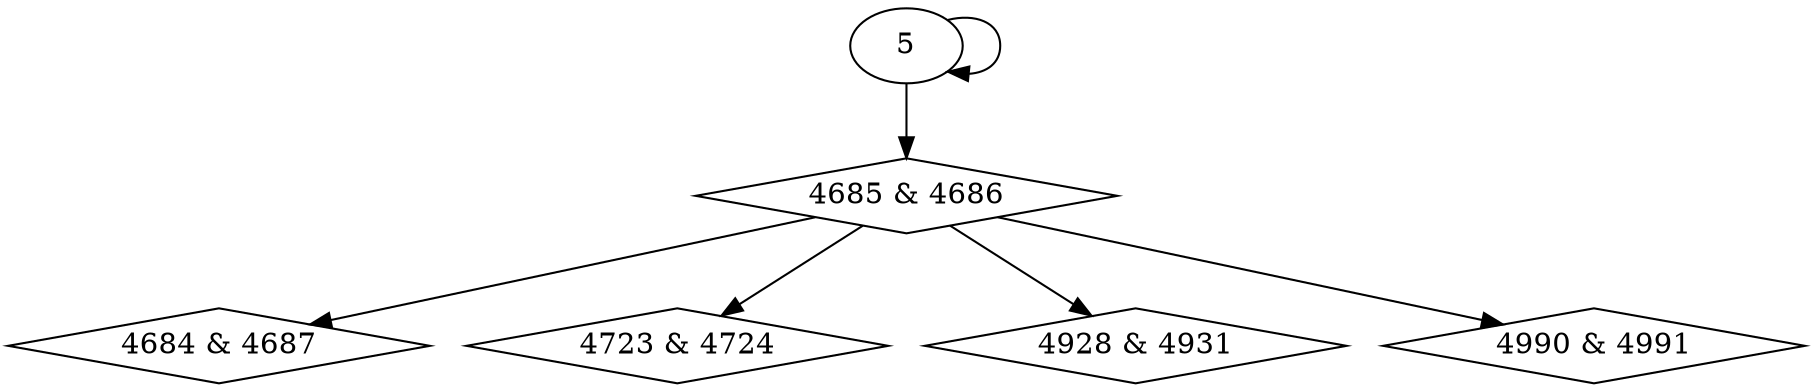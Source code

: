 digraph {
0 [label = "4684 & 4687", shape = diamond];
1 [label = "4685 & 4686", shape = diamond];
2 [label = "4723 & 4724", shape = diamond];
3 [label = "4928 & 4931", shape = diamond];
4 [label = "4990 & 4991", shape = diamond];
1 -> 0;
5 -> 1;
1 -> 2;
1 -> 3;
1 -> 4;
5 -> 5;
}
